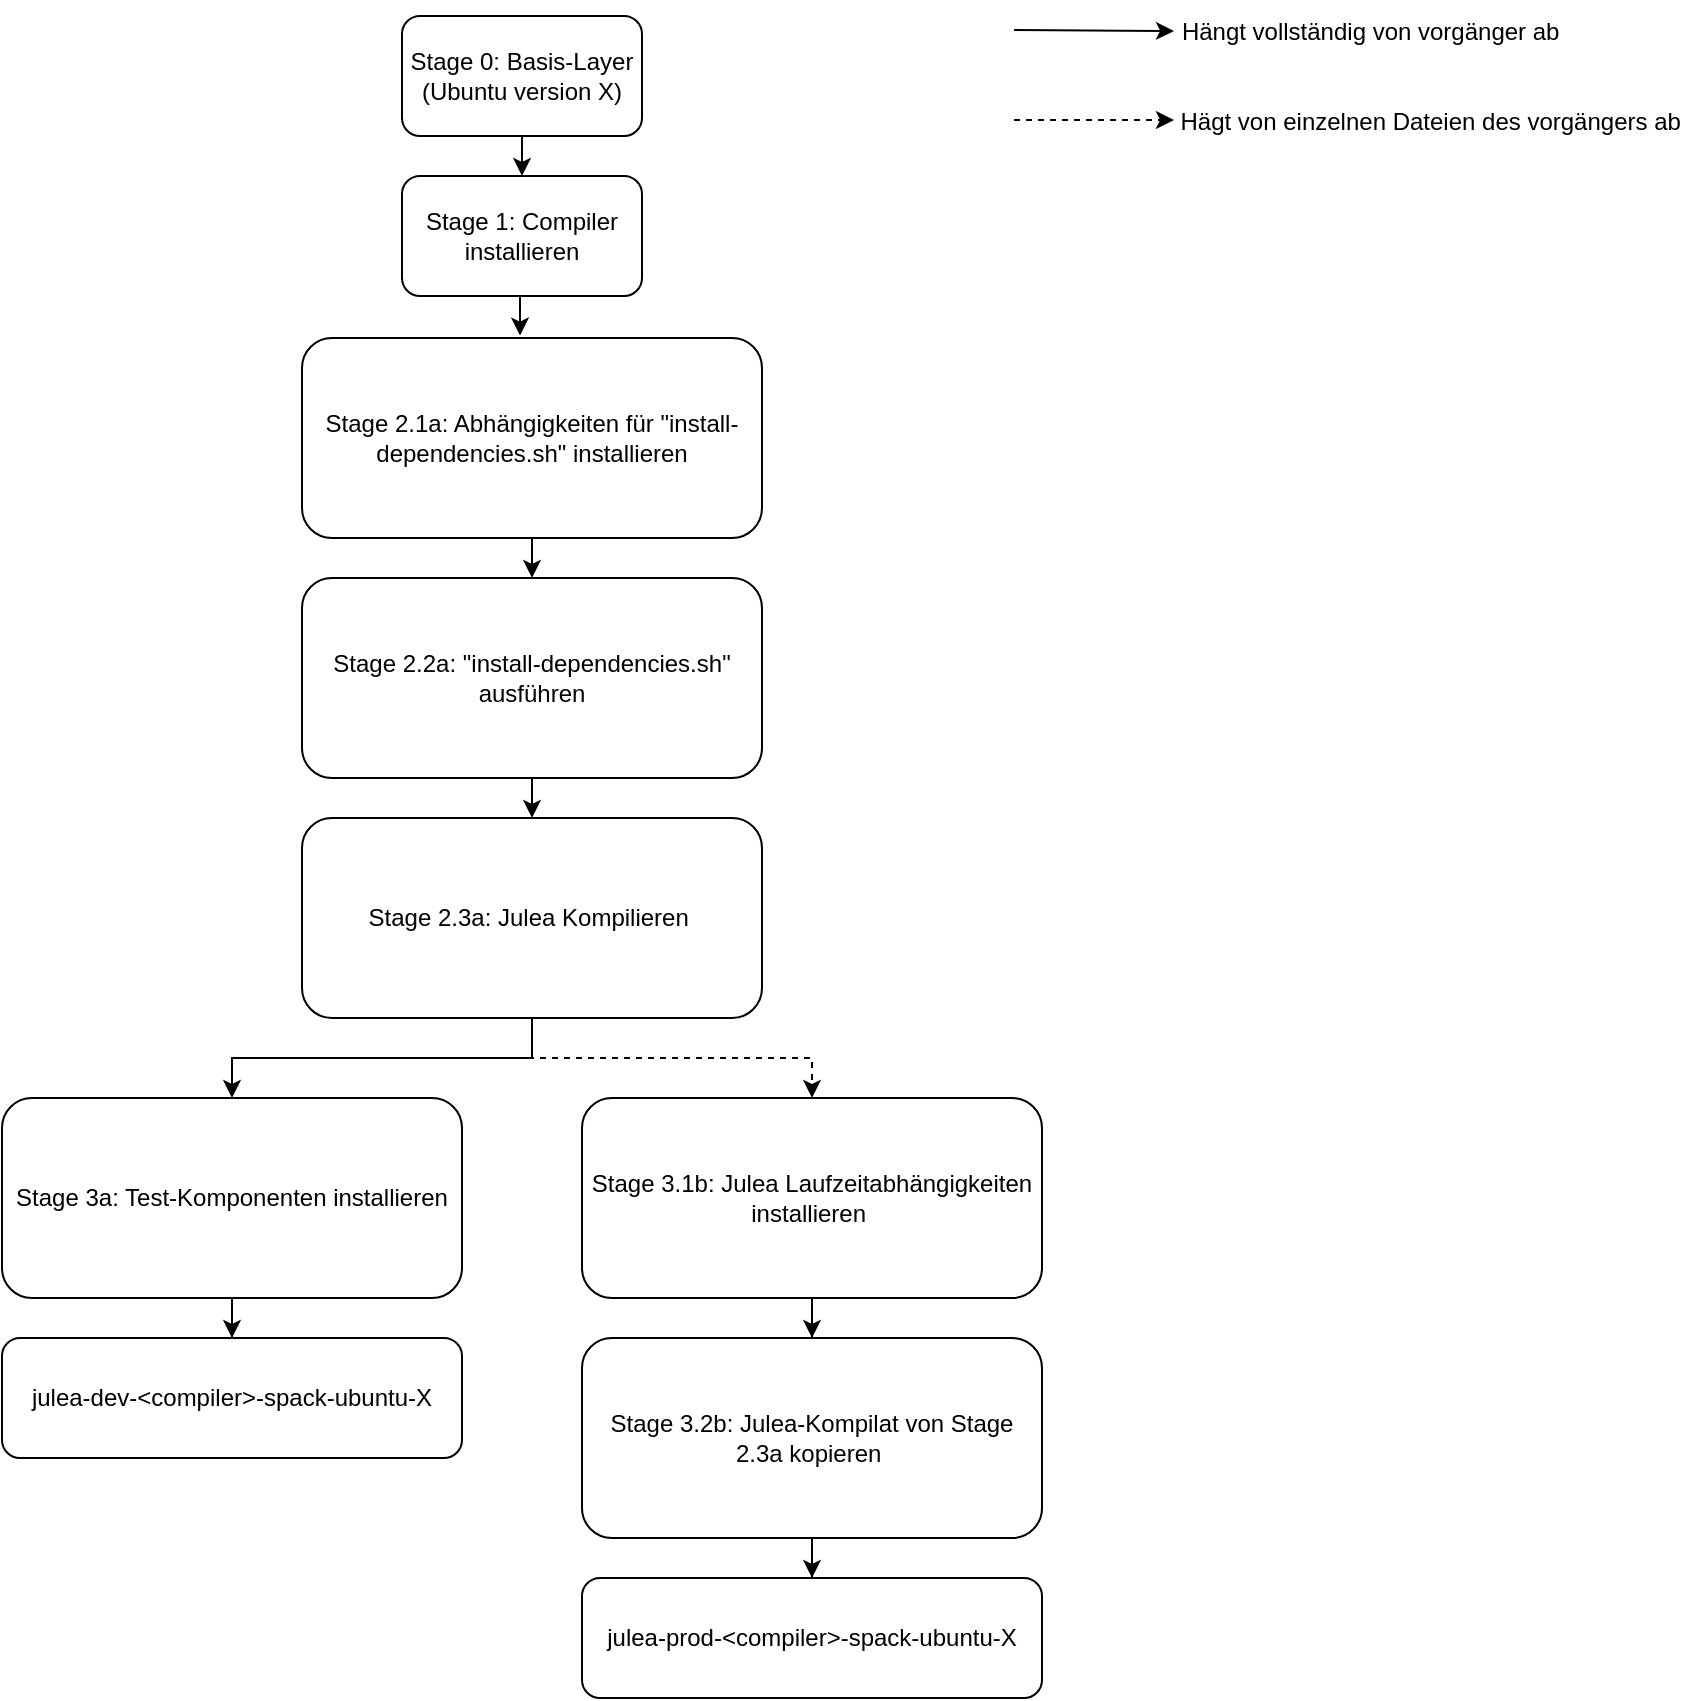 <mxfile version="24.7.5">
  <diagram id="C5RBs43oDa-KdzZeNtuy" name="Page-1">
    <mxGraphModel dx="1415" dy="984" grid="1" gridSize="10" guides="1" tooltips="1" connect="1" arrows="1" fold="1" page="1" pageScale="1" pageWidth="827" pageHeight="1169" math="0" shadow="0">
      <root>
        <mxCell id="WIyWlLk6GJQsqaUBKTNV-0" />
        <mxCell id="WIyWlLk6GJQsqaUBKTNV-1" parent="WIyWlLk6GJQsqaUBKTNV-0" />
        <mxCell id="78geTzPeZMI0ztwPiqvb-1" value="Stage 1: Compiler installieren" style="rounded=1;whiteSpace=wrap;html=1;" parent="WIyWlLk6GJQsqaUBKTNV-1" vertex="1">
          <mxGeometry x="354" y="140" width="120" height="60" as="geometry" />
        </mxCell>
        <mxCell id="78geTzPeZMI0ztwPiqvb-12" style="edgeStyle=orthogonalEdgeStyle;rounded=0;orthogonalLoop=1;jettySize=auto;html=1;exitX=0.5;exitY=1;exitDx=0;exitDy=0;entryX=0.5;entryY=0;entryDx=0;entryDy=0;" parent="WIyWlLk6GJQsqaUBKTNV-1" source="78geTzPeZMI0ztwPiqvb-3" target="78geTzPeZMI0ztwPiqvb-10" edge="1">
          <mxGeometry relative="1" as="geometry" />
        </mxCell>
        <mxCell id="78geTzPeZMI0ztwPiqvb-3" value="Stage 2.1a: Abhängigkeiten für &quot;install-dependencies.sh&quot; installieren" style="whiteSpace=wrap;html=1;rounded=1;" parent="WIyWlLk6GJQsqaUBKTNV-1" vertex="1">
          <mxGeometry x="304" y="221" width="230" height="100" as="geometry" />
        </mxCell>
        <mxCell id="78geTzPeZMI0ztwPiqvb-15" style="edgeStyle=orthogonalEdgeStyle;rounded=0;orthogonalLoop=1;jettySize=auto;html=1;exitX=0.5;exitY=1;exitDx=0;exitDy=0;entryX=0.5;entryY=0;entryDx=0;entryDy=0;" parent="WIyWlLk6GJQsqaUBKTNV-1" source="78geTzPeZMI0ztwPiqvb-10" target="78geTzPeZMI0ztwPiqvb-14" edge="1">
          <mxGeometry relative="1" as="geometry" />
        </mxCell>
        <mxCell id="78geTzPeZMI0ztwPiqvb-10" value="Stage 2.2a: &quot;install-dependencies.sh&quot; ausführen" style="whiteSpace=wrap;html=1;rounded=1;" parent="WIyWlLk6GJQsqaUBKTNV-1" vertex="1">
          <mxGeometry x="304" y="341" width="230" height="100" as="geometry" />
        </mxCell>
        <mxCell id="78geTzPeZMI0ztwPiqvb-19" style="edgeStyle=orthogonalEdgeStyle;rounded=0;orthogonalLoop=1;jettySize=auto;html=1;exitX=0.5;exitY=1;exitDx=0;exitDy=0;entryX=0.5;entryY=0;entryDx=0;entryDy=0;" parent="WIyWlLk6GJQsqaUBKTNV-1" source="78geTzPeZMI0ztwPiqvb-14" target="78geTzPeZMI0ztwPiqvb-17" edge="1">
          <mxGeometry relative="1" as="geometry" />
        </mxCell>
        <mxCell id="78geTzPeZMI0ztwPiqvb-20" style="edgeStyle=orthogonalEdgeStyle;rounded=0;orthogonalLoop=1;jettySize=auto;html=1;entryX=0.5;entryY=0;entryDx=0;entryDy=0;dashed=1;" parent="WIyWlLk6GJQsqaUBKTNV-1" source="78geTzPeZMI0ztwPiqvb-14" target="78geTzPeZMI0ztwPiqvb-18" edge="1">
          <mxGeometry relative="1" as="geometry" />
        </mxCell>
        <mxCell id="78geTzPeZMI0ztwPiqvb-14" value="Stage 2.3a: Julea Kompilieren&amp;nbsp;" style="whiteSpace=wrap;html=1;rounded=1;" parent="WIyWlLk6GJQsqaUBKTNV-1" vertex="1">
          <mxGeometry x="304" y="461" width="230" height="100" as="geometry" />
        </mxCell>
        <mxCell id="zp4V2_EaAILMSw2vBRc9-3" value="" style="edgeStyle=orthogonalEdgeStyle;rounded=0;orthogonalLoop=1;jettySize=auto;html=1;" parent="WIyWlLk6GJQsqaUBKTNV-1" source="78geTzPeZMI0ztwPiqvb-17" target="zp4V2_EaAILMSw2vBRc9-2" edge="1">
          <mxGeometry relative="1" as="geometry" />
        </mxCell>
        <mxCell id="78geTzPeZMI0ztwPiqvb-17" value="Stage 3a: Test-Komponenten installieren" style="whiteSpace=wrap;html=1;rounded=1;" parent="WIyWlLk6GJQsqaUBKTNV-1" vertex="1">
          <mxGeometry x="154" y="601" width="230" height="100" as="geometry" />
        </mxCell>
        <mxCell id="78geTzPeZMI0ztwPiqvb-29" style="edgeStyle=orthogonalEdgeStyle;rounded=0;orthogonalLoop=1;jettySize=auto;html=1;entryX=0.5;entryY=0;entryDx=0;entryDy=0;" parent="WIyWlLk6GJQsqaUBKTNV-1" source="78geTzPeZMI0ztwPiqvb-18" target="78geTzPeZMI0ztwPiqvb-28" edge="1">
          <mxGeometry relative="1" as="geometry" />
        </mxCell>
        <mxCell id="78geTzPeZMI0ztwPiqvb-18" value="Stage 3.1b: Julea Laufzeitabhängigkeiten installieren&amp;nbsp;" style="whiteSpace=wrap;html=1;rounded=1;" parent="WIyWlLk6GJQsqaUBKTNV-1" vertex="1">
          <mxGeometry x="444" y="601" width="230" height="100" as="geometry" />
        </mxCell>
        <mxCell id="zp4V2_EaAILMSw2vBRc9-5" style="edgeStyle=orthogonalEdgeStyle;rounded=0;orthogonalLoop=1;jettySize=auto;html=1;entryX=0.5;entryY=0;entryDx=0;entryDy=0;" parent="WIyWlLk6GJQsqaUBKTNV-1" source="78geTzPeZMI0ztwPiqvb-28" target="zp4V2_EaAILMSw2vBRc9-4" edge="1">
          <mxGeometry relative="1" as="geometry" />
        </mxCell>
        <mxCell id="78geTzPeZMI0ztwPiqvb-28" value="Stage 3.2b: Julea-Kompilat von Stage 2.3a kopieren&amp;nbsp;" style="whiteSpace=wrap;html=1;rounded=1;" parent="WIyWlLk6GJQsqaUBKTNV-1" vertex="1">
          <mxGeometry x="444" y="721" width="230" height="100" as="geometry" />
        </mxCell>
        <mxCell id="78geTzPeZMI0ztwPiqvb-30" value="" style="endArrow=classic;html=1;rounded=0;dashed=1;" parent="WIyWlLk6GJQsqaUBKTNV-1" edge="1">
          <mxGeometry width="50" height="50" relative="1" as="geometry">
            <mxPoint x="660" y="112" as="sourcePoint" />
            <mxPoint x="740" y="112" as="targetPoint" />
          </mxGeometry>
        </mxCell>
        <mxCell id="78geTzPeZMI0ztwPiqvb-31" value="" style="endArrow=classic;html=1;rounded=0;" parent="WIyWlLk6GJQsqaUBKTNV-1" edge="1">
          <mxGeometry width="50" height="50" relative="1" as="geometry">
            <mxPoint x="660" y="67" as="sourcePoint" />
            <mxPoint x="740" y="67.5" as="targetPoint" />
          </mxGeometry>
        </mxCell>
        <mxCell id="78geTzPeZMI0ztwPiqvb-32" value="Hängt vollständig von vorgänger ab&amp;nbsp;" style="text;html=1;align=center;verticalAlign=middle;whiteSpace=wrap;rounded=0;" parent="WIyWlLk6GJQsqaUBKTNV-1" vertex="1">
          <mxGeometry x="740" y="52.5" width="200" height="30" as="geometry" />
        </mxCell>
        <mxCell id="78geTzPeZMI0ztwPiqvb-33" value="Hägt von einzelnen Dateien des vorgängers ab&amp;nbsp;" style="text;html=1;align=center;verticalAlign=middle;whiteSpace=wrap;rounded=0;" parent="WIyWlLk6GJQsqaUBKTNV-1" vertex="1">
          <mxGeometry x="740" y="97.5" width="260" height="30" as="geometry" />
        </mxCell>
        <mxCell id="cUys4I4yxasy-StmGOoc-0" style="edgeStyle=orthogonalEdgeStyle;rounded=0;orthogonalLoop=1;jettySize=auto;html=1;exitX=0.5;exitY=1;exitDx=0;exitDy=0;entryX=0.5;entryY=0;entryDx=0;entryDy=0;" edge="1" parent="WIyWlLk6GJQsqaUBKTNV-1" source="zp4V2_EaAILMSw2vBRc9-0" target="78geTzPeZMI0ztwPiqvb-1">
          <mxGeometry relative="1" as="geometry" />
        </mxCell>
        <mxCell id="zp4V2_EaAILMSw2vBRc9-0" value="Stage 0: Basis-Layer (Ubuntu version X)" style="rounded=1;whiteSpace=wrap;html=1;" parent="WIyWlLk6GJQsqaUBKTNV-1" vertex="1">
          <mxGeometry x="354" y="60" width="120" height="60" as="geometry" />
        </mxCell>
        <mxCell id="zp4V2_EaAILMSw2vBRc9-2" value="julea-dev-&amp;lt;compiler&amp;gt;-spack-ubuntu-X" style="whiteSpace=wrap;html=1;rounded=1;" parent="WIyWlLk6GJQsqaUBKTNV-1" vertex="1">
          <mxGeometry x="154" y="721" width="230" height="60" as="geometry" />
        </mxCell>
        <mxCell id="zp4V2_EaAILMSw2vBRc9-4" value="julea-prod-&amp;lt;compiler&amp;gt;-spack-ubuntu-X" style="whiteSpace=wrap;html=1;rounded=1;" parent="WIyWlLk6GJQsqaUBKTNV-1" vertex="1">
          <mxGeometry x="444" y="841" width="230" height="60" as="geometry" />
        </mxCell>
        <mxCell id="zp4V2_EaAILMSw2vBRc9-11" style="edgeStyle=orthogonalEdgeStyle;rounded=0;orthogonalLoop=1;jettySize=auto;html=1;exitX=0.5;exitY=1;exitDx=0;exitDy=0;entryX=0.474;entryY=-0.012;entryDx=0;entryDy=0;entryPerimeter=0;" parent="WIyWlLk6GJQsqaUBKTNV-1" source="78geTzPeZMI0ztwPiqvb-1" target="78geTzPeZMI0ztwPiqvb-3" edge="1">
          <mxGeometry relative="1" as="geometry" />
        </mxCell>
      </root>
    </mxGraphModel>
  </diagram>
</mxfile>
